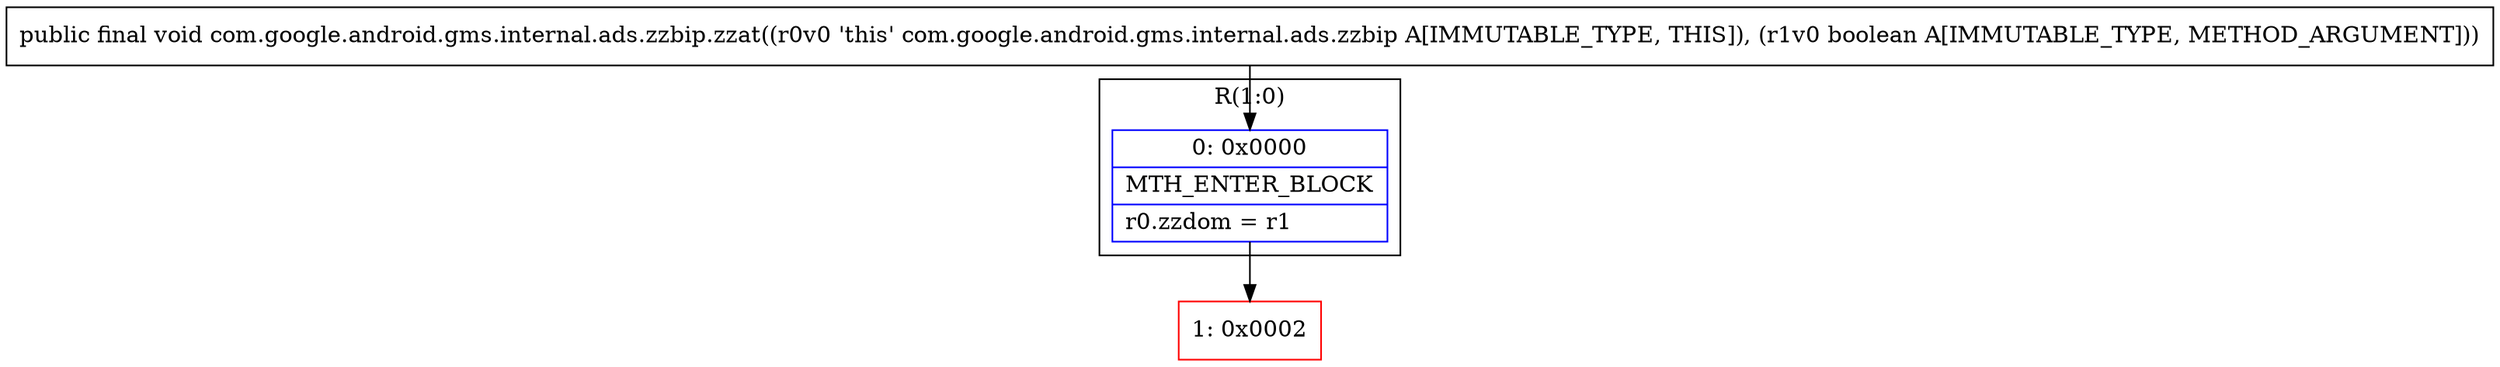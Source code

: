 digraph "CFG forcom.google.android.gms.internal.ads.zzbip.zzat(Z)V" {
subgraph cluster_Region_89328976 {
label = "R(1:0)";
node [shape=record,color=blue];
Node_0 [shape=record,label="{0\:\ 0x0000|MTH_ENTER_BLOCK\l|r0.zzdom = r1\l}"];
}
Node_1 [shape=record,color=red,label="{1\:\ 0x0002}"];
MethodNode[shape=record,label="{public final void com.google.android.gms.internal.ads.zzbip.zzat((r0v0 'this' com.google.android.gms.internal.ads.zzbip A[IMMUTABLE_TYPE, THIS]), (r1v0 boolean A[IMMUTABLE_TYPE, METHOD_ARGUMENT])) }"];
MethodNode -> Node_0;
Node_0 -> Node_1;
}

